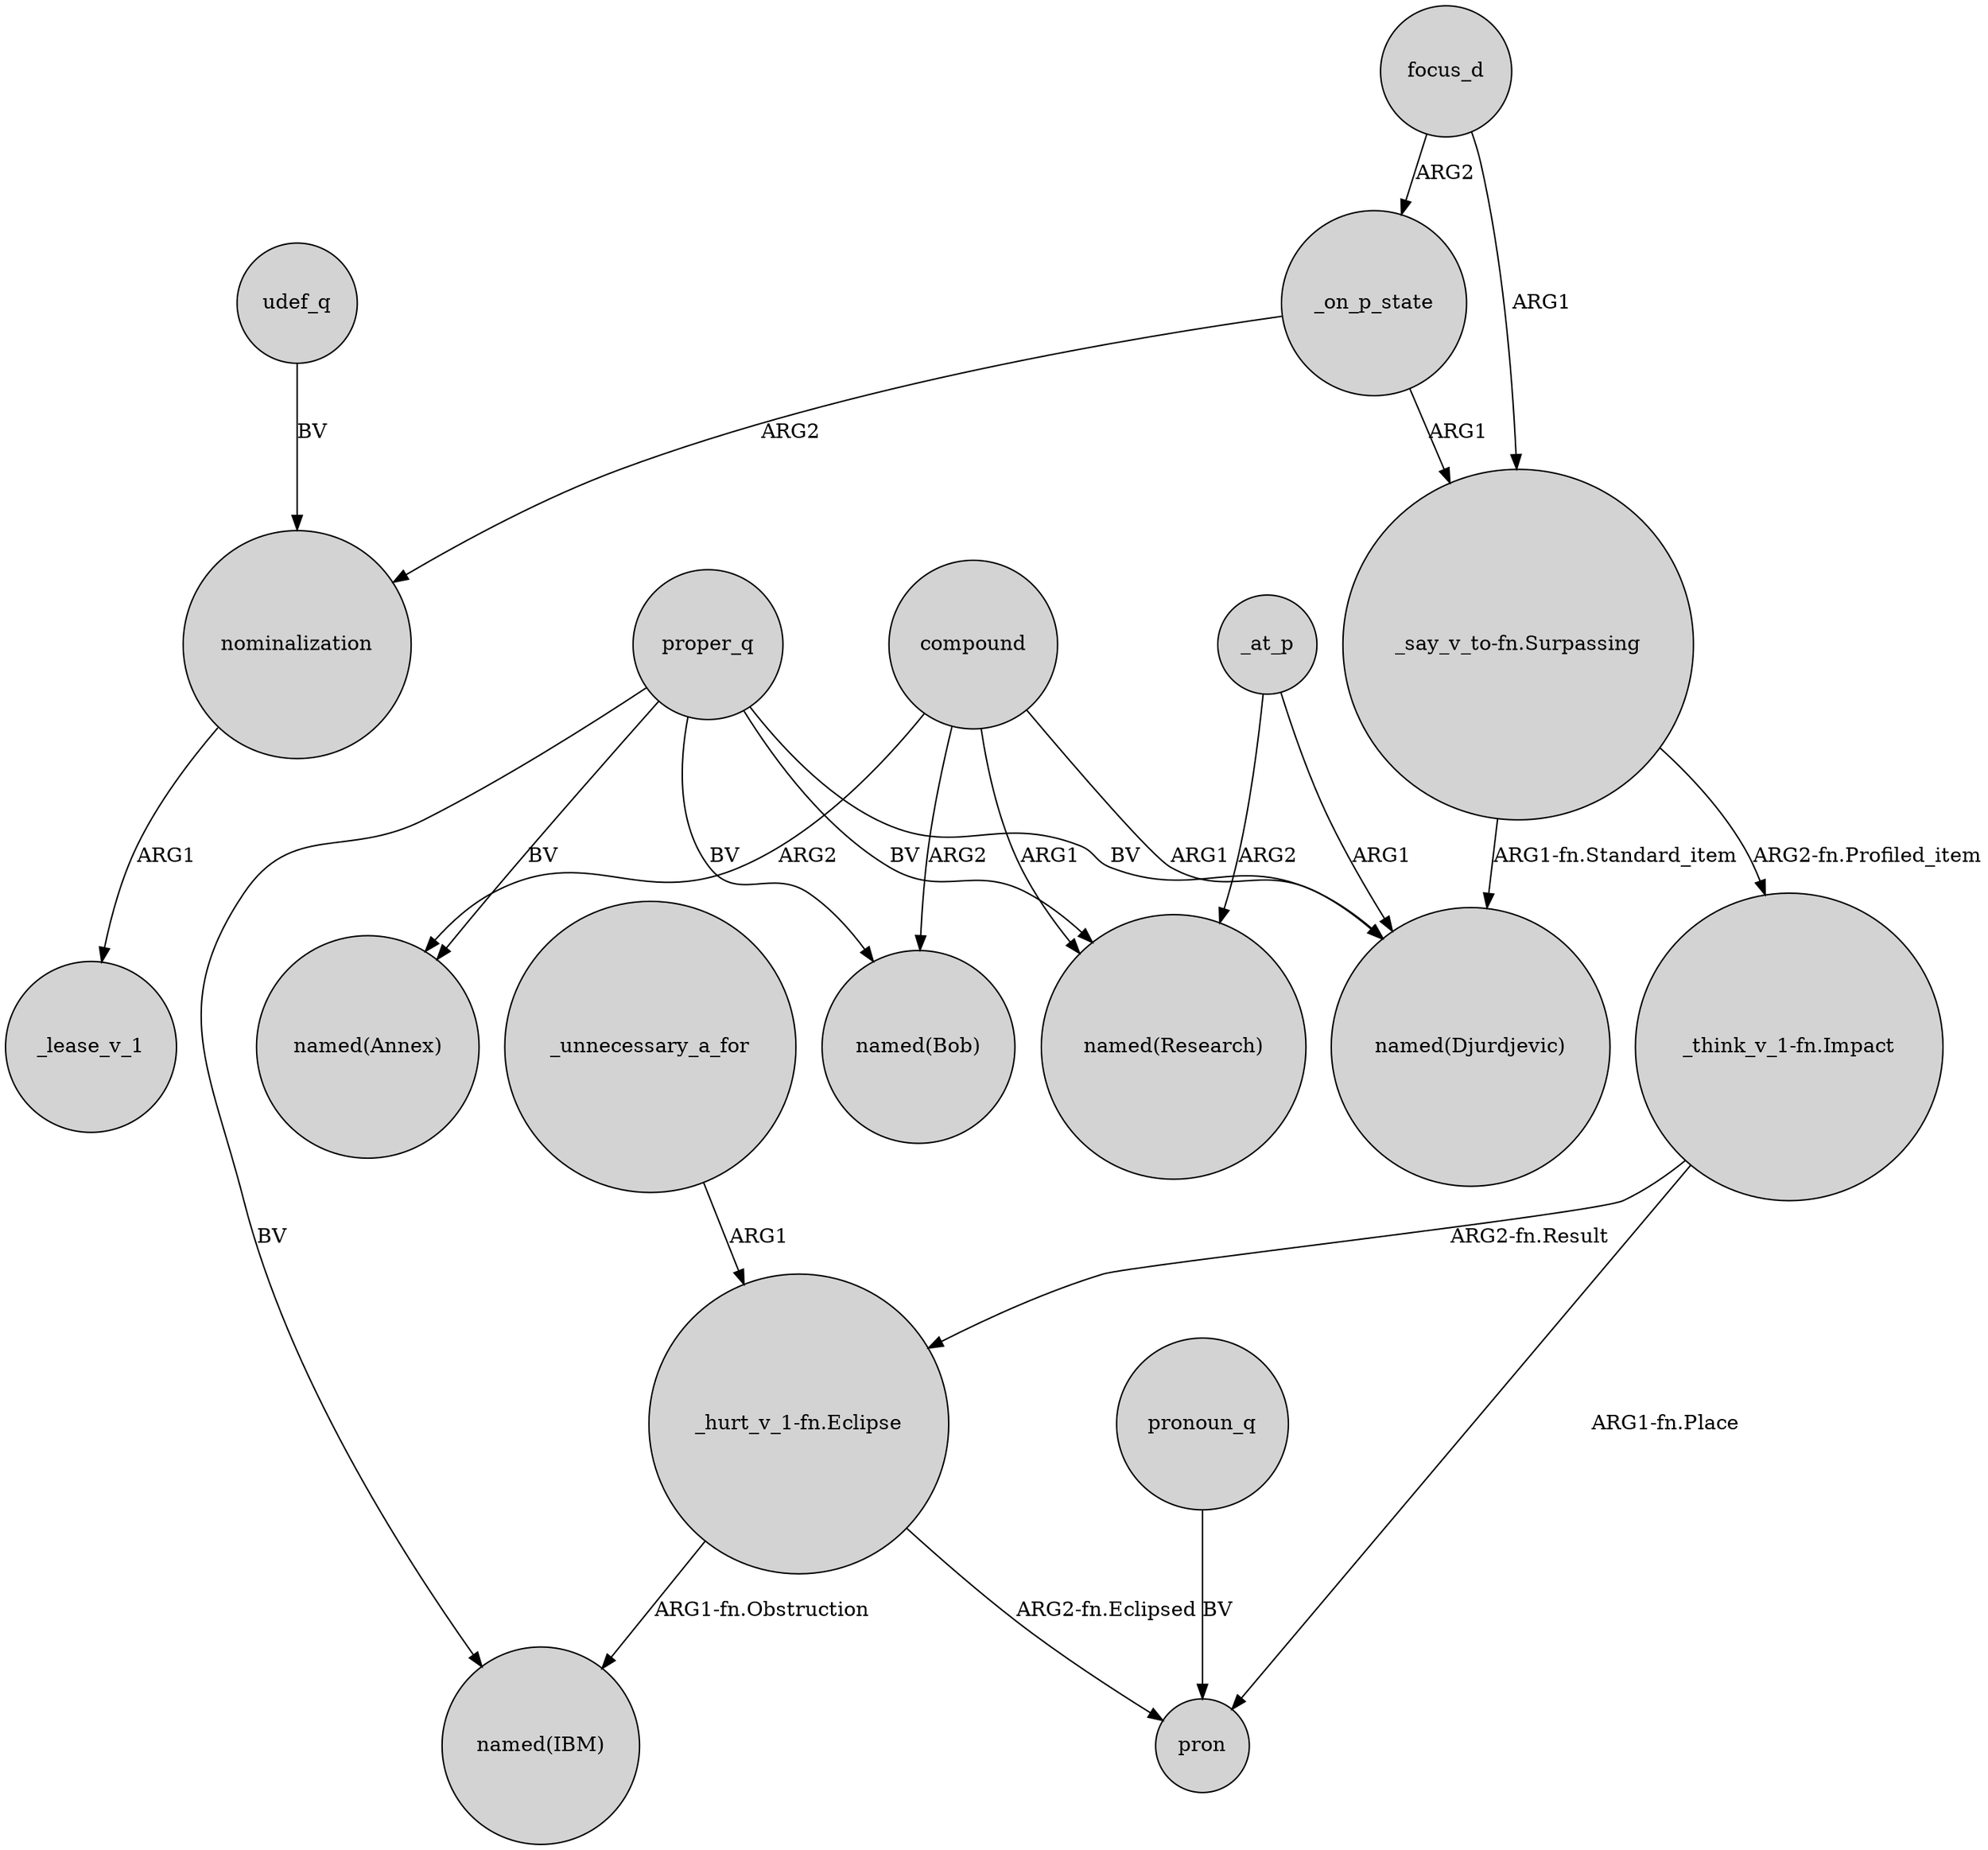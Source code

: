digraph {
	node [shape=circle style=filled]
	proper_q -> "named(Annex)" [label=BV]
	udef_q -> nominalization [label=BV]
	proper_q -> "named(Djurdjevic)" [label=BV]
	proper_q -> "named(IBM)" [label=BV]
	_unnecessary_a_for -> "_hurt_v_1-fn.Eclipse" [label=ARG1]
	_on_p_state -> nominalization [label=ARG2]
	proper_q -> "named(Bob)" [label=BV]
	focus_d -> _on_p_state [label=ARG2]
	"_say_v_to-fn.Surpassing" -> "named(Djurdjevic)" [label="ARG1-fn.Standard_item"]
	"_say_v_to-fn.Surpassing" -> "_think_v_1-fn.Impact" [label="ARG2-fn.Profiled_item"]
	_at_p -> "named(Research)" [label=ARG2]
	compound -> "named(Bob)" [label=ARG2]
	pronoun_q -> pron [label=BV]
	"_hurt_v_1-fn.Eclipse" -> "named(IBM)" [label="ARG1-fn.Obstruction"]
	_at_p -> "named(Djurdjevic)" [label=ARG1]
	_on_p_state -> "_say_v_to-fn.Surpassing" [label=ARG1]
	compound -> "named(Research)" [label=ARG1]
	"_think_v_1-fn.Impact" -> "_hurt_v_1-fn.Eclipse" [label="ARG2-fn.Result"]
	nominalization -> _lease_v_1 [label=ARG1]
	compound -> "named(Annex)" [label=ARG2]
	compound -> "named(Djurdjevic)" [label=ARG1]
	"_think_v_1-fn.Impact" -> pron [label="ARG1-fn.Place"]
	"_hurt_v_1-fn.Eclipse" -> pron [label="ARG2-fn.Eclipsed"]
	focus_d -> "_say_v_to-fn.Surpassing" [label=ARG1]
	proper_q -> "named(Research)" [label=BV]
}
